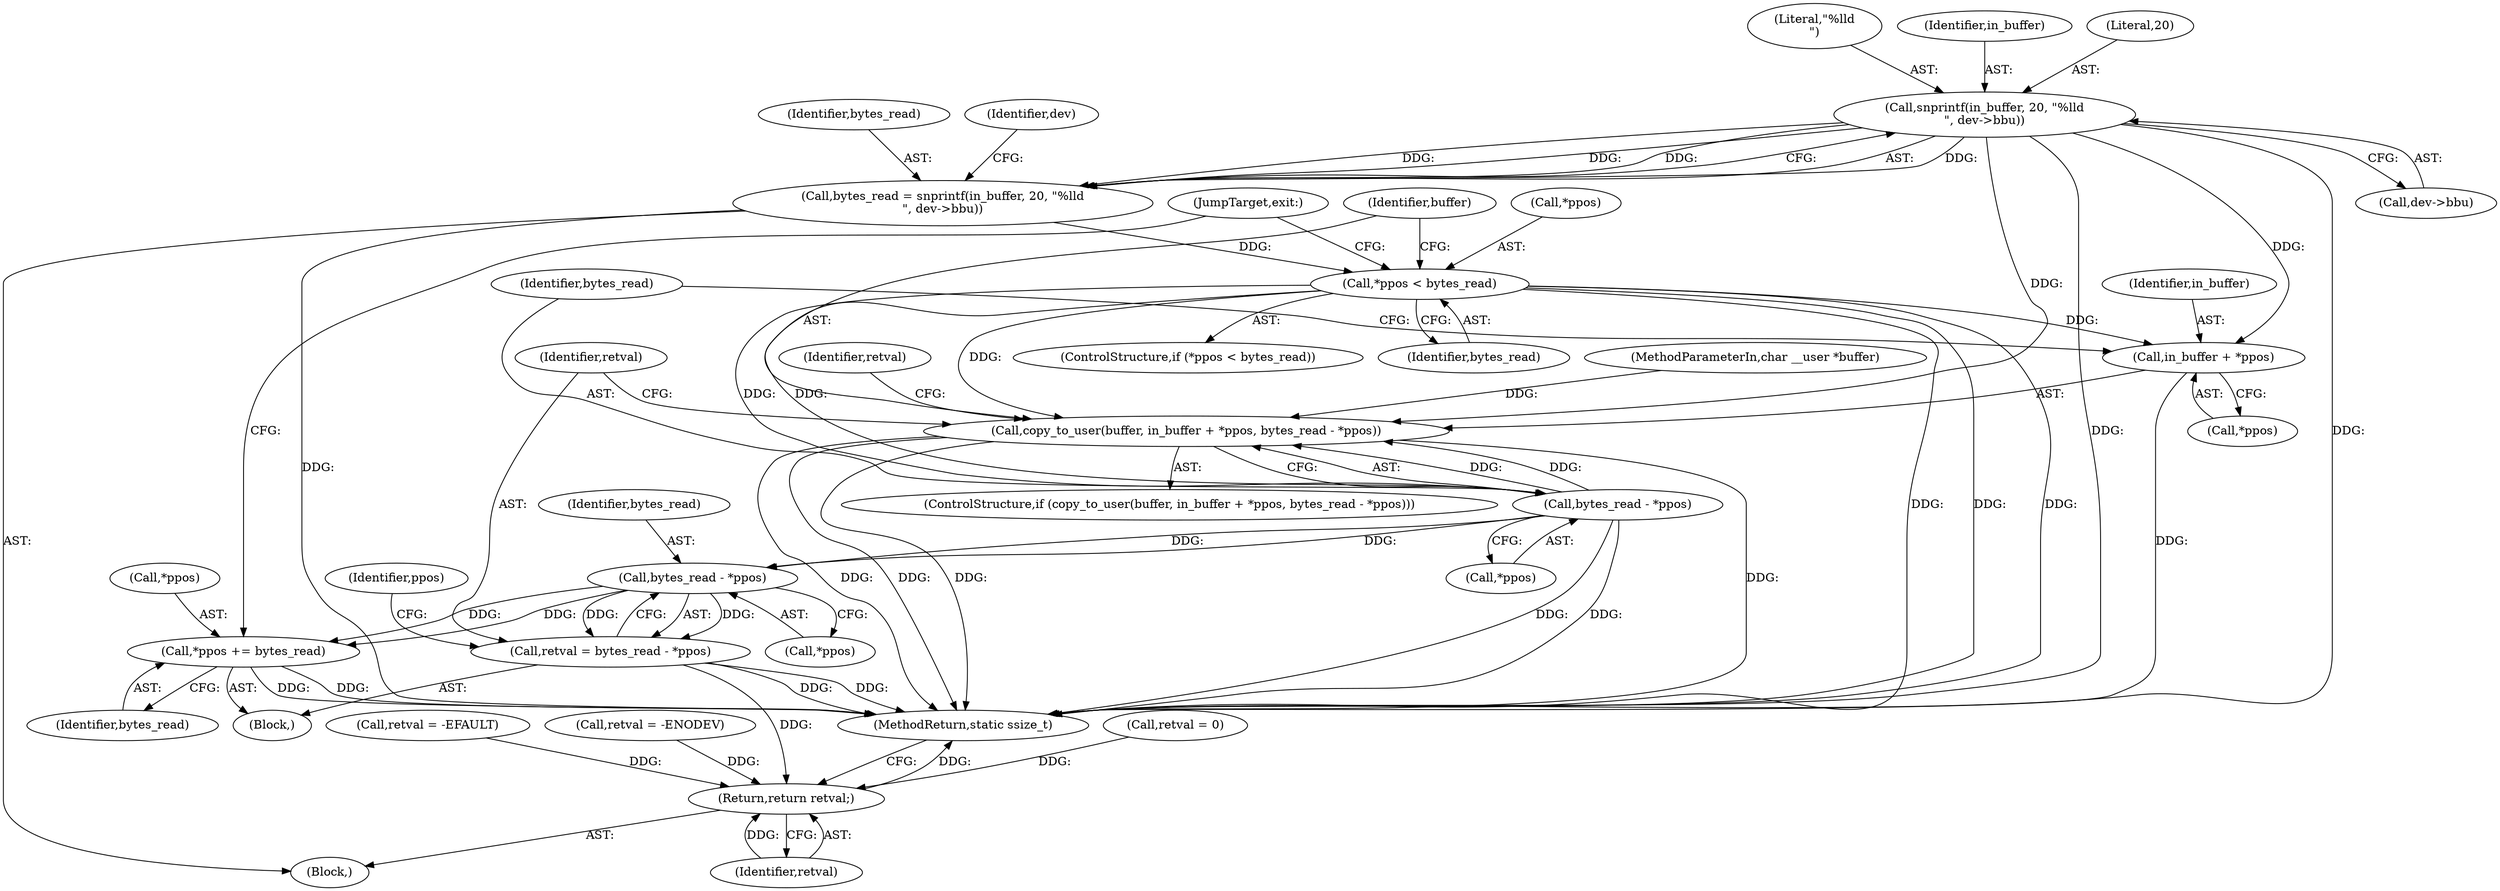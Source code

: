 digraph "1_linux_f1e255d60ae66a9f672ff9a207ee6cd8e33d2679@API" {
"1000147" [label="(Call,snprintf(in_buffer, 20, \"%lld\n\", dev->bbu))"];
"1000145" [label="(Call,bytes_read = snprintf(in_buffer, 20, \"%lld\n\", dev->bbu))"];
"1000161" [label="(Call,*ppos < bytes_read)"];
"1000167" [label="(Call,copy_to_user(buffer, in_buffer + *ppos, bytes_read - *ppos))"];
"1000169" [label="(Call,in_buffer + *ppos)"];
"1000173" [label="(Call,bytes_read - *ppos)"];
"1000185" [label="(Call,bytes_read - *ppos)"];
"1000183" [label="(Call,retval = bytes_read - *ppos)"];
"1000199" [label="(Return,return retval;)"];
"1000189" [label="(Call,*ppos += bytes_read)"];
"1000150" [label="(Literal,\"%lld\n\")"];
"1000109" [label="(Call,retval = 0)"];
"1000167" [label="(Call,copy_to_user(buffer, in_buffer + *ppos, bytes_read - *ppos))"];
"1000178" [label="(Identifier,retval)"];
"1000182" [label="(Block,)"];
"1000174" [label="(Identifier,bytes_read)"];
"1000161" [label="(Call,*ppos < bytes_read)"];
"1000146" [label="(Identifier,bytes_read)"];
"1000175" [label="(Call,*ppos)"];
"1000173" [label="(Call,bytes_read - *ppos)"];
"1000186" [label="(Identifier,bytes_read)"];
"1000199" [label="(Return,return retval;)"];
"1000192" [label="(Identifier,bytes_read)"];
"1000177" [label="(Call,retval = -EFAULT)"];
"1000201" [label="(MethodReturn,static ssize_t)"];
"1000171" [label="(Call,*ppos)"];
"1000189" [label="(Call,*ppos += bytes_read)"];
"1000184" [label="(Identifier,retval)"];
"1000193" [label="(JumpTarget,exit:)"];
"1000157" [label="(Identifier,dev)"];
"1000166" [label="(ControlStructure,if (copy_to_user(buffer, in_buffer + *ppos, bytes_read - *ppos)))"];
"1000106" [label="(Block,)"];
"1000134" [label="(Call,retval = -ENODEV)"];
"1000191" [label="(Identifier,ppos)"];
"1000187" [label="(Call,*ppos)"];
"1000151" [label="(Call,dev->bbu)"];
"1000147" [label="(Call,snprintf(in_buffer, 20, \"%lld\n\", dev->bbu))"];
"1000162" [label="(Call,*ppos)"];
"1000148" [label="(Identifier,in_buffer)"];
"1000149" [label="(Literal,20)"];
"1000168" [label="(Identifier,buffer)"];
"1000185" [label="(Call,bytes_read - *ppos)"];
"1000160" [label="(ControlStructure,if (*ppos < bytes_read))"];
"1000190" [label="(Call,*ppos)"];
"1000169" [label="(Call,in_buffer + *ppos)"];
"1000164" [label="(Identifier,bytes_read)"];
"1000103" [label="(MethodParameterIn,char __user *buffer)"];
"1000200" [label="(Identifier,retval)"];
"1000183" [label="(Call,retval = bytes_read - *ppos)"];
"1000145" [label="(Call,bytes_read = snprintf(in_buffer, 20, \"%lld\n\", dev->bbu))"];
"1000170" [label="(Identifier,in_buffer)"];
"1000147" -> "1000145"  [label="AST: "];
"1000147" -> "1000151"  [label="CFG: "];
"1000148" -> "1000147"  [label="AST: "];
"1000149" -> "1000147"  [label="AST: "];
"1000150" -> "1000147"  [label="AST: "];
"1000151" -> "1000147"  [label="AST: "];
"1000145" -> "1000147"  [label="CFG: "];
"1000147" -> "1000201"  [label="DDG: "];
"1000147" -> "1000201"  [label="DDG: "];
"1000147" -> "1000145"  [label="DDG: "];
"1000147" -> "1000145"  [label="DDG: "];
"1000147" -> "1000145"  [label="DDG: "];
"1000147" -> "1000145"  [label="DDG: "];
"1000147" -> "1000167"  [label="DDG: "];
"1000147" -> "1000169"  [label="DDG: "];
"1000145" -> "1000106"  [label="AST: "];
"1000146" -> "1000145"  [label="AST: "];
"1000157" -> "1000145"  [label="CFG: "];
"1000145" -> "1000201"  [label="DDG: "];
"1000145" -> "1000161"  [label="DDG: "];
"1000161" -> "1000160"  [label="AST: "];
"1000161" -> "1000164"  [label="CFG: "];
"1000162" -> "1000161"  [label="AST: "];
"1000164" -> "1000161"  [label="AST: "];
"1000168" -> "1000161"  [label="CFG: "];
"1000193" -> "1000161"  [label="CFG: "];
"1000161" -> "1000201"  [label="DDG: "];
"1000161" -> "1000201"  [label="DDG: "];
"1000161" -> "1000201"  [label="DDG: "];
"1000161" -> "1000167"  [label="DDG: "];
"1000161" -> "1000169"  [label="DDG: "];
"1000161" -> "1000173"  [label="DDG: "];
"1000161" -> "1000173"  [label="DDG: "];
"1000167" -> "1000166"  [label="AST: "];
"1000167" -> "1000173"  [label="CFG: "];
"1000168" -> "1000167"  [label="AST: "];
"1000169" -> "1000167"  [label="AST: "];
"1000173" -> "1000167"  [label="AST: "];
"1000178" -> "1000167"  [label="CFG: "];
"1000184" -> "1000167"  [label="CFG: "];
"1000167" -> "1000201"  [label="DDG: "];
"1000167" -> "1000201"  [label="DDG: "];
"1000167" -> "1000201"  [label="DDG: "];
"1000167" -> "1000201"  [label="DDG: "];
"1000103" -> "1000167"  [label="DDG: "];
"1000173" -> "1000167"  [label="DDG: "];
"1000173" -> "1000167"  [label="DDG: "];
"1000169" -> "1000171"  [label="CFG: "];
"1000170" -> "1000169"  [label="AST: "];
"1000171" -> "1000169"  [label="AST: "];
"1000174" -> "1000169"  [label="CFG: "];
"1000169" -> "1000201"  [label="DDG: "];
"1000173" -> "1000175"  [label="CFG: "];
"1000174" -> "1000173"  [label="AST: "];
"1000175" -> "1000173"  [label="AST: "];
"1000173" -> "1000201"  [label="DDG: "];
"1000173" -> "1000201"  [label="DDG: "];
"1000173" -> "1000185"  [label="DDG: "];
"1000173" -> "1000185"  [label="DDG: "];
"1000185" -> "1000183"  [label="AST: "];
"1000185" -> "1000187"  [label="CFG: "];
"1000186" -> "1000185"  [label="AST: "];
"1000187" -> "1000185"  [label="AST: "];
"1000183" -> "1000185"  [label="CFG: "];
"1000185" -> "1000183"  [label="DDG: "];
"1000185" -> "1000183"  [label="DDG: "];
"1000185" -> "1000189"  [label="DDG: "];
"1000185" -> "1000189"  [label="DDG: "];
"1000183" -> "1000182"  [label="AST: "];
"1000184" -> "1000183"  [label="AST: "];
"1000191" -> "1000183"  [label="CFG: "];
"1000183" -> "1000201"  [label="DDG: "];
"1000183" -> "1000201"  [label="DDG: "];
"1000183" -> "1000199"  [label="DDG: "];
"1000199" -> "1000106"  [label="AST: "];
"1000199" -> "1000200"  [label="CFG: "];
"1000200" -> "1000199"  [label="AST: "];
"1000201" -> "1000199"  [label="CFG: "];
"1000199" -> "1000201"  [label="DDG: "];
"1000200" -> "1000199"  [label="DDG: "];
"1000177" -> "1000199"  [label="DDG: "];
"1000134" -> "1000199"  [label="DDG: "];
"1000109" -> "1000199"  [label="DDG: "];
"1000189" -> "1000182"  [label="AST: "];
"1000189" -> "1000192"  [label="CFG: "];
"1000190" -> "1000189"  [label="AST: "];
"1000192" -> "1000189"  [label="AST: "];
"1000193" -> "1000189"  [label="CFG: "];
"1000189" -> "1000201"  [label="DDG: "];
"1000189" -> "1000201"  [label="DDG: "];
}
